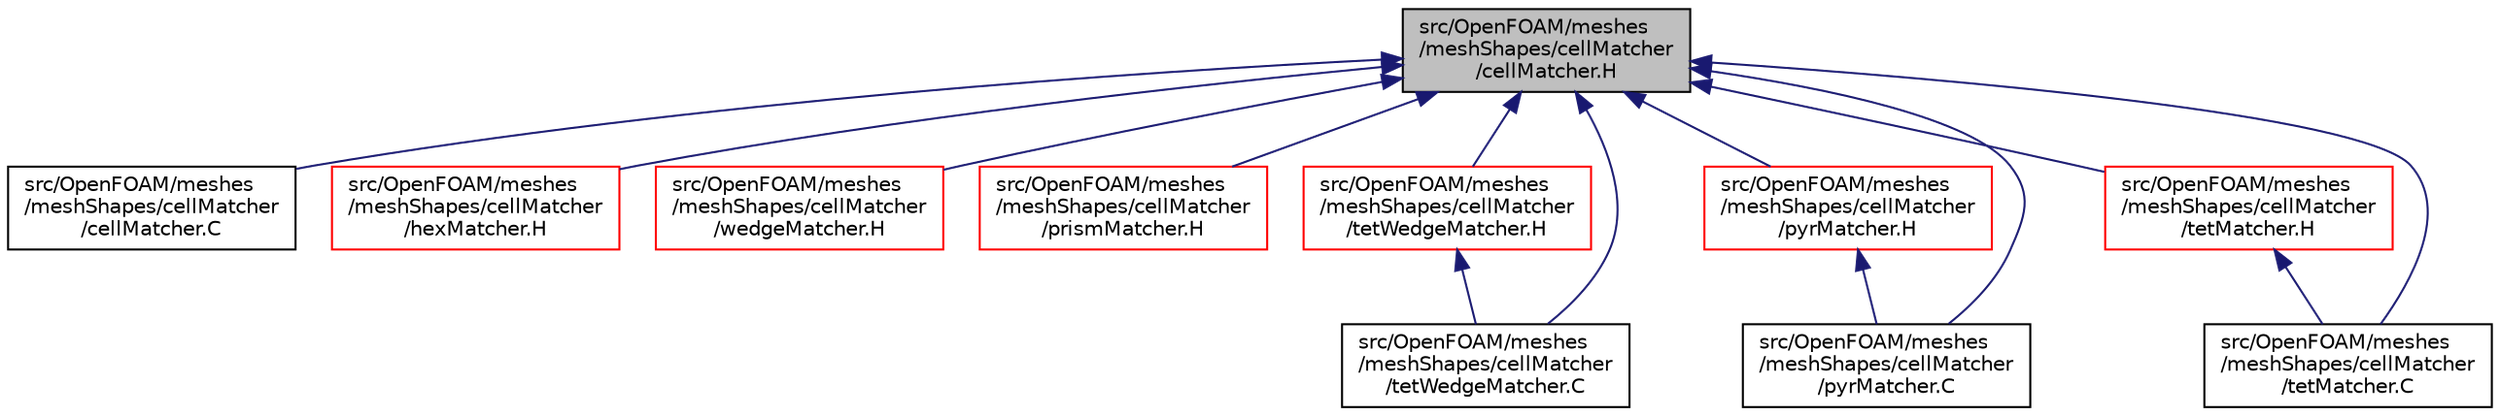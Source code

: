digraph "src/OpenFOAM/meshes/meshShapes/cellMatcher/cellMatcher.H"
{
  bgcolor="transparent";
  edge [fontname="Helvetica",fontsize="10",labelfontname="Helvetica",labelfontsize="10"];
  node [fontname="Helvetica",fontsize="10",shape=record];
  Node180 [label="src/OpenFOAM/meshes\l/meshShapes/cellMatcher\l/cellMatcher.H",height=0.2,width=0.4,color="black", fillcolor="grey75", style="filled", fontcolor="black"];
  Node180 -> Node181 [dir="back",color="midnightblue",fontsize="10",style="solid",fontname="Helvetica"];
  Node181 [label="src/OpenFOAM/meshes\l/meshShapes/cellMatcher\l/cellMatcher.C",height=0.2,width=0.4,color="black",URL="$a11960.html"];
  Node180 -> Node182 [dir="back",color="midnightblue",fontsize="10",style="solid",fontname="Helvetica"];
  Node182 [label="src/OpenFOAM/meshes\l/meshShapes/cellMatcher\l/hexMatcher.H",height=0.2,width=0.4,color="red",URL="$a11978.html"];
  Node180 -> Node196 [dir="back",color="midnightblue",fontsize="10",style="solid",fontname="Helvetica"];
  Node196 [label="src/OpenFOAM/meshes\l/meshShapes/cellMatcher\l/wedgeMatcher.H",height=0.2,width=0.4,color="red",URL="$a12008.html"];
  Node180 -> Node198 [dir="back",color="midnightblue",fontsize="10",style="solid",fontname="Helvetica"];
  Node198 [label="src/OpenFOAM/meshes\l/meshShapes/cellMatcher\l/prismMatcher.H",height=0.2,width=0.4,color="red",URL="$a11984.html"];
  Node180 -> Node200 [dir="back",color="midnightblue",fontsize="10",style="solid",fontname="Helvetica"];
  Node200 [label="src/OpenFOAM/meshes\l/meshShapes/cellMatcher\l/tetWedgeMatcher.H",height=0.2,width=0.4,color="red",URL="$a12002.html"];
  Node200 -> Node201 [dir="back",color="midnightblue",fontsize="10",style="solid",fontname="Helvetica"];
  Node201 [label="src/OpenFOAM/meshes\l/meshShapes/cellMatcher\l/tetWedgeMatcher.C",height=0.2,width=0.4,color="black",URL="$a11999.html"];
  Node180 -> Node202 [dir="back",color="midnightblue",fontsize="10",style="solid",fontname="Helvetica"];
  Node202 [label="src/OpenFOAM/meshes\l/meshShapes/cellMatcher\l/pyrMatcher.H",height=0.2,width=0.4,color="red",URL="$a11990.html"];
  Node202 -> Node203 [dir="back",color="midnightblue",fontsize="10",style="solid",fontname="Helvetica"];
  Node203 [label="src/OpenFOAM/meshes\l/meshShapes/cellMatcher\l/pyrMatcher.C",height=0.2,width=0.4,color="black",URL="$a11987.html"];
  Node180 -> Node204 [dir="back",color="midnightblue",fontsize="10",style="solid",fontname="Helvetica"];
  Node204 [label="src/OpenFOAM/meshes\l/meshShapes/cellMatcher\l/tetMatcher.H",height=0.2,width=0.4,color="red",URL="$a11996.html"];
  Node204 -> Node205 [dir="back",color="midnightblue",fontsize="10",style="solid",fontname="Helvetica"];
  Node205 [label="src/OpenFOAM/meshes\l/meshShapes/cellMatcher\l/tetMatcher.C",height=0.2,width=0.4,color="black",URL="$a11993.html"];
  Node180 -> Node203 [dir="back",color="midnightblue",fontsize="10",style="solid",fontname="Helvetica"];
  Node180 -> Node205 [dir="back",color="midnightblue",fontsize="10",style="solid",fontname="Helvetica"];
  Node180 -> Node201 [dir="back",color="midnightblue",fontsize="10",style="solid",fontname="Helvetica"];
}
